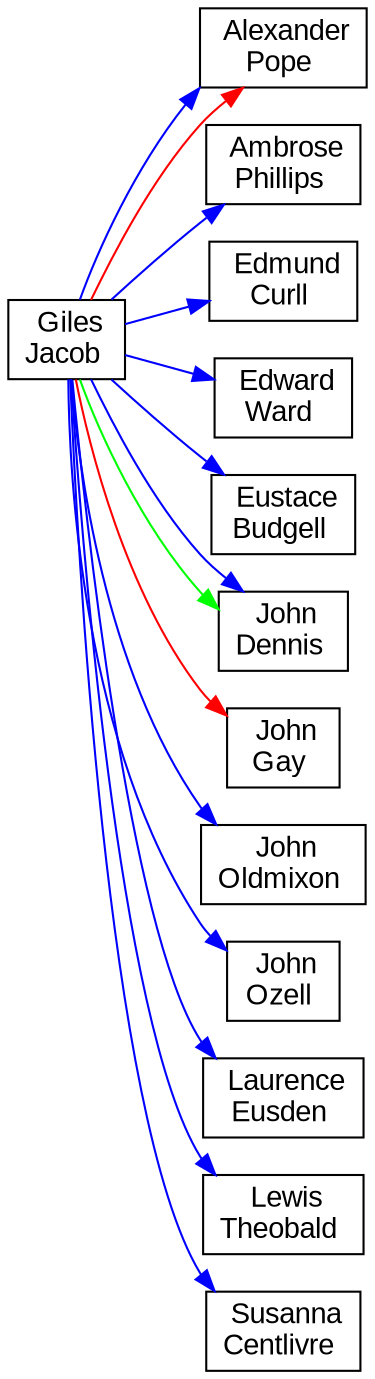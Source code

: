 digraph G {
rankdir=LR
node [shape=rect overlap=false fontname=arial]
ALEXANDER_POPE [label=< Alexander<br/>Pope >]
AMBROSE_PHILLIPS [label=< Ambrose<br/>Phillips >]
EDMUND_CURLL [label=< Edmund<br/>Curll >]
EDWARD_WARD [label=< Edward<br/>Ward >]
EUSTACE_BUDGELL [label=< Eustace<br/>Budgell >]
GILES_JACOB [label=< Giles<br/>Jacob >]
JOHN_DENNIS [label=< John<br/>Dennis >]
JOHN_GAY [label=< John<br/>Gay >]
JOHN_OLDMIXON [label=< John<br/>Oldmixon >]
JOHN_OZELL [label=< John<br/>Ozell >]
LAURENCE_EUSDEN [label=< Laurence<br/>Eusden >]
LEWIS_THEOBALD [label=< Lewis<br/>Theobald >]
SUSANNA_CENTLIVRE [label=< Susanna<br/>Centlivre >]
GILES_JACOB -> ALEXANDER_POPE [color=red weight=16]
GILES_JACOB -> ALEXANDER_POPE [color=blue weight=1]
GILES_JACOB -> AMBROSE_PHILLIPS [color=blue weight=1]
GILES_JACOB -> EDMUND_CURLL [color=blue weight=1]
GILES_JACOB -> EDWARD_WARD [color=blue weight=1]
GILES_JACOB -> EUSTACE_BUDGELL [color=blue weight=1]
GILES_JACOB -> JOHN_DENNIS [color=green weight=4]
GILES_JACOB -> JOHN_DENNIS [color=blue weight=4]
GILES_JACOB -> JOHN_GAY [color=red weight=1]
GILES_JACOB -> JOHN_OLDMIXON [color=blue weight=1]
GILES_JACOB -> JOHN_OZELL [color=blue weight=4]
GILES_JACOB -> LAURENCE_EUSDEN [color=blue weight=1]
GILES_JACOB -> LEWIS_THEOBALD [color=blue weight=1]
GILES_JACOB -> SUSANNA_CENTLIVRE [color=blue weight=1]
}